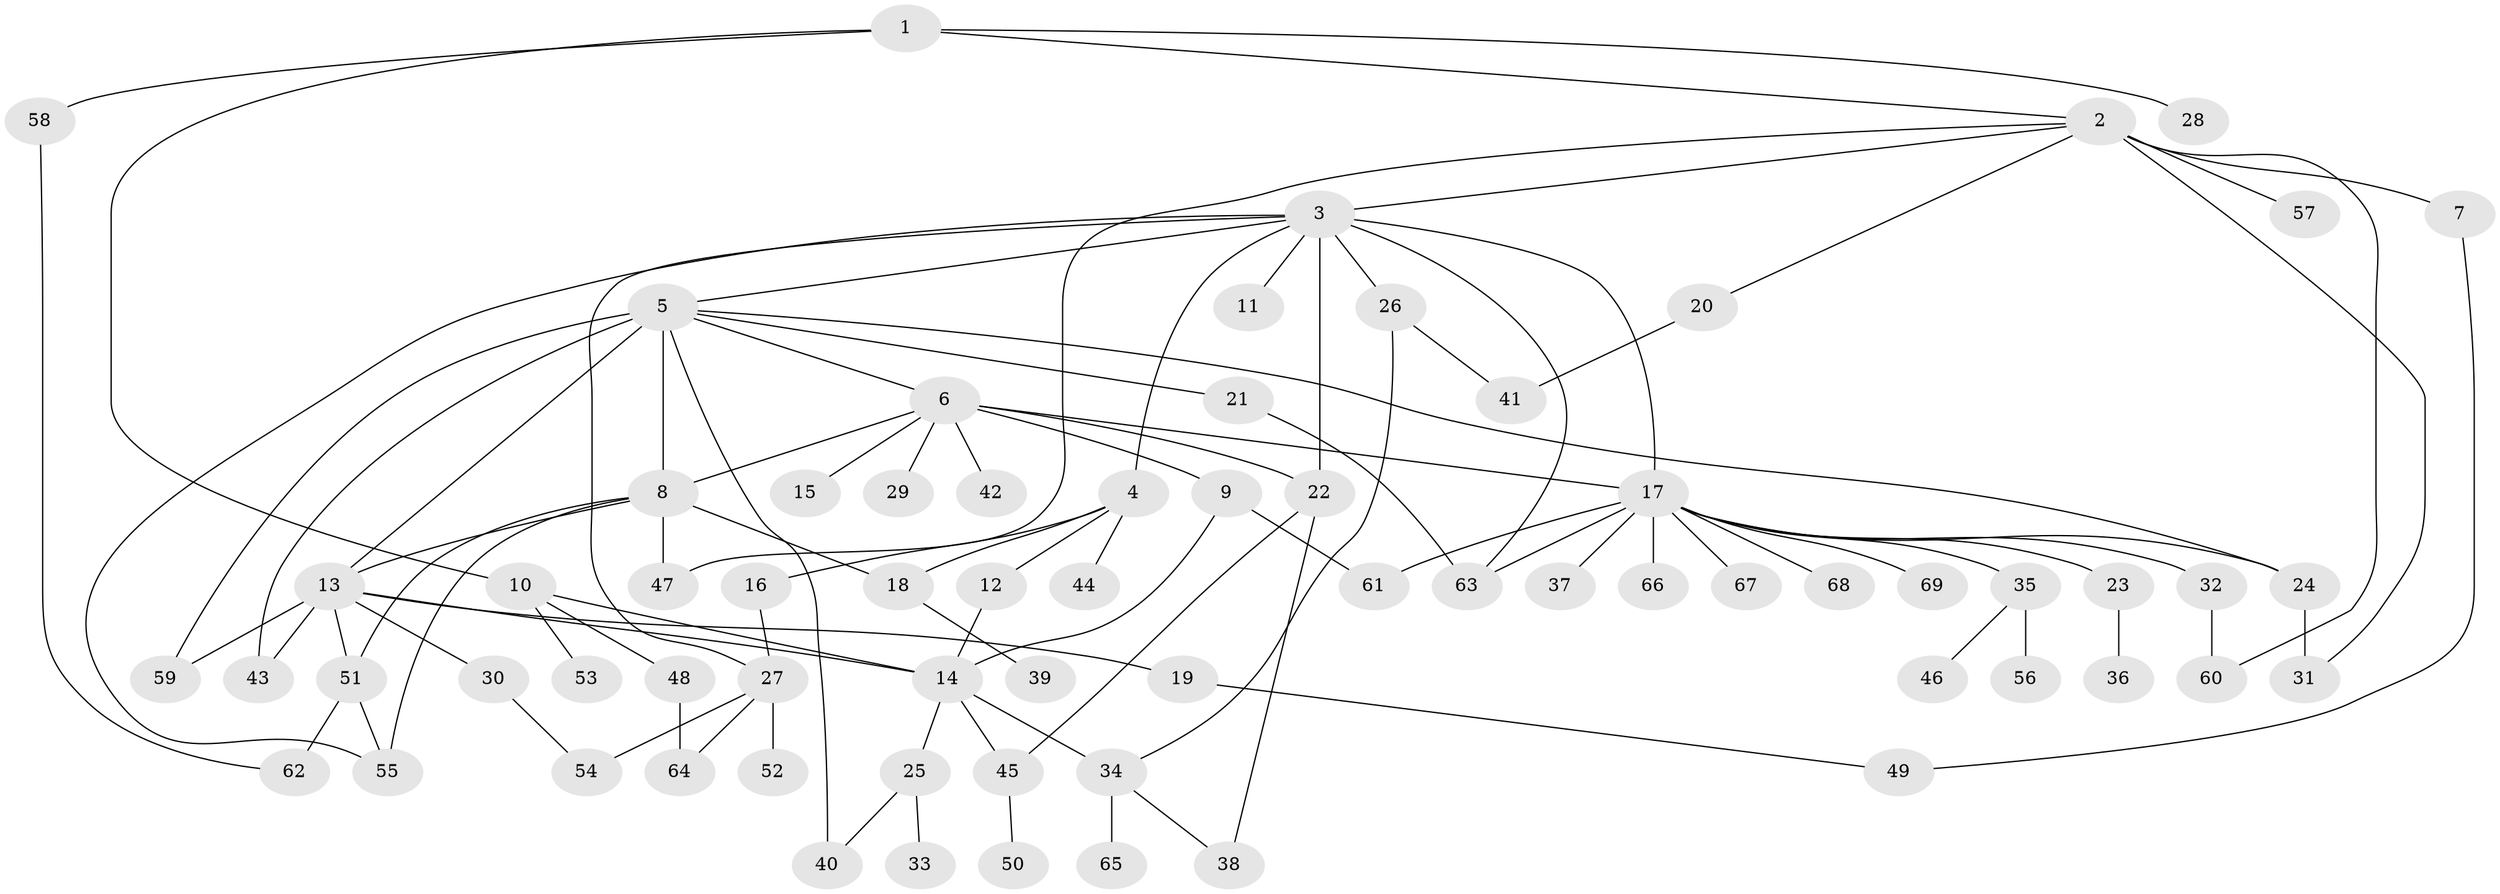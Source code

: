 // original degree distribution, {5: 0.021897810218978103, 10: 0.0072992700729927005, 16: 0.0072992700729927005, 7: 0.0072992700729927005, 12: 0.014598540145985401, 9: 0.0072992700729927005, 3: 0.10948905109489052, 2: 0.21897810218978103, 11: 0.0072992700729927005, 13: 0.0072992700729927005, 15: 0.0072992700729927005, 1: 0.5182481751824818, 4: 0.051094890510948905, 8: 0.0072992700729927005, 6: 0.0072992700729927005}
// Generated by graph-tools (version 1.1) at 2025/35/03/09/25 02:35:29]
// undirected, 69 vertices, 98 edges
graph export_dot {
graph [start="1"]
  node [color=gray90,style=filled];
  1;
  2;
  3;
  4;
  5;
  6;
  7;
  8;
  9;
  10;
  11;
  12;
  13;
  14;
  15;
  16;
  17;
  18;
  19;
  20;
  21;
  22;
  23;
  24;
  25;
  26;
  27;
  28;
  29;
  30;
  31;
  32;
  33;
  34;
  35;
  36;
  37;
  38;
  39;
  40;
  41;
  42;
  43;
  44;
  45;
  46;
  47;
  48;
  49;
  50;
  51;
  52;
  53;
  54;
  55;
  56;
  57;
  58;
  59;
  60;
  61;
  62;
  63;
  64;
  65;
  66;
  67;
  68;
  69;
  1 -- 2 [weight=1.0];
  1 -- 10 [weight=1.0];
  1 -- 28 [weight=1.0];
  1 -- 58 [weight=1.0];
  2 -- 3 [weight=1.0];
  2 -- 7 [weight=1.0];
  2 -- 20 [weight=1.0];
  2 -- 31 [weight=1.0];
  2 -- 47 [weight=1.0];
  2 -- 57 [weight=2.0];
  2 -- 60 [weight=1.0];
  3 -- 4 [weight=1.0];
  3 -- 5 [weight=1.0];
  3 -- 11 [weight=1.0];
  3 -- 17 [weight=1.0];
  3 -- 22 [weight=5.0];
  3 -- 26 [weight=1.0];
  3 -- 27 [weight=1.0];
  3 -- 55 [weight=1.0];
  3 -- 63 [weight=1.0];
  4 -- 12 [weight=1.0];
  4 -- 16 [weight=1.0];
  4 -- 18 [weight=1.0];
  4 -- 44 [weight=2.0];
  5 -- 6 [weight=1.0];
  5 -- 8 [weight=1.0];
  5 -- 13 [weight=1.0];
  5 -- 21 [weight=1.0];
  5 -- 24 [weight=1.0];
  5 -- 40 [weight=1.0];
  5 -- 43 [weight=3.0];
  5 -- 59 [weight=1.0];
  6 -- 8 [weight=1.0];
  6 -- 9 [weight=1.0];
  6 -- 15 [weight=1.0];
  6 -- 17 [weight=1.0];
  6 -- 22 [weight=1.0];
  6 -- 29 [weight=1.0];
  6 -- 42 [weight=1.0];
  7 -- 49 [weight=1.0];
  8 -- 13 [weight=1.0];
  8 -- 18 [weight=5.0];
  8 -- 47 [weight=1.0];
  8 -- 51 [weight=1.0];
  8 -- 55 [weight=1.0];
  9 -- 14 [weight=1.0];
  9 -- 61 [weight=1.0];
  10 -- 14 [weight=1.0];
  10 -- 48 [weight=1.0];
  10 -- 53 [weight=1.0];
  12 -- 14 [weight=1.0];
  13 -- 14 [weight=1.0];
  13 -- 19 [weight=3.0];
  13 -- 30 [weight=1.0];
  13 -- 43 [weight=1.0];
  13 -- 51 [weight=1.0];
  13 -- 59 [weight=1.0];
  14 -- 25 [weight=1.0];
  14 -- 34 [weight=2.0];
  14 -- 45 [weight=4.0];
  16 -- 27 [weight=1.0];
  17 -- 23 [weight=1.0];
  17 -- 24 [weight=1.0];
  17 -- 32 [weight=1.0];
  17 -- 35 [weight=1.0];
  17 -- 37 [weight=1.0];
  17 -- 61 [weight=1.0];
  17 -- 63 [weight=1.0];
  17 -- 66 [weight=1.0];
  17 -- 67 [weight=1.0];
  17 -- 68 [weight=1.0];
  17 -- 69 [weight=1.0];
  18 -- 39 [weight=1.0];
  19 -- 49 [weight=1.0];
  20 -- 41 [weight=2.0];
  21 -- 63 [weight=1.0];
  22 -- 38 [weight=1.0];
  22 -- 45 [weight=1.0];
  23 -- 36 [weight=1.0];
  24 -- 31 [weight=2.0];
  25 -- 33 [weight=1.0];
  25 -- 40 [weight=1.0];
  26 -- 34 [weight=1.0];
  26 -- 41 [weight=1.0];
  27 -- 52 [weight=1.0];
  27 -- 54 [weight=3.0];
  27 -- 64 [weight=1.0];
  30 -- 54 [weight=1.0];
  32 -- 60 [weight=1.0];
  34 -- 38 [weight=1.0];
  34 -- 65 [weight=1.0];
  35 -- 46 [weight=1.0];
  35 -- 56 [weight=1.0];
  45 -- 50 [weight=1.0];
  48 -- 64 [weight=2.0];
  51 -- 55 [weight=1.0];
  51 -- 62 [weight=2.0];
  58 -- 62 [weight=1.0];
}
